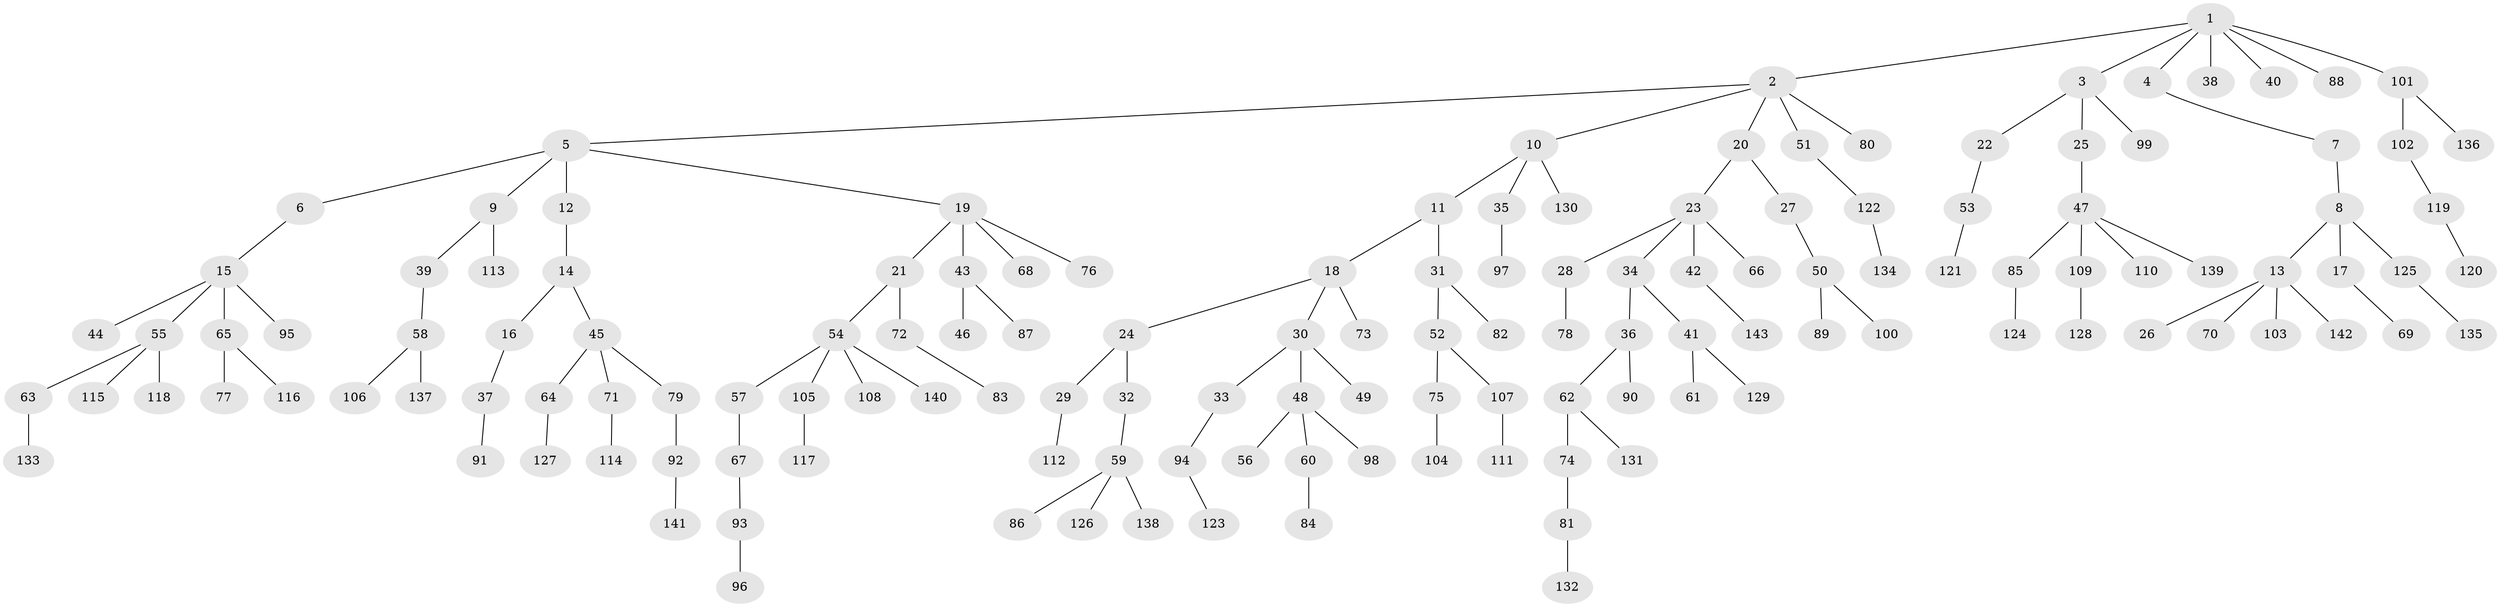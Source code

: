 // coarse degree distribution, {6: 0.030303030303030304, 5: 0.050505050505050504, 4: 0.09090909090909091, 2: 0.15151515151515152, 3: 0.10101010101010101, 1: 0.5757575757575758}
// Generated by graph-tools (version 1.1) at 2025/52/02/27/25 19:52:10]
// undirected, 143 vertices, 142 edges
graph export_dot {
graph [start="1"]
  node [color=gray90,style=filled];
  1;
  2;
  3;
  4;
  5;
  6;
  7;
  8;
  9;
  10;
  11;
  12;
  13;
  14;
  15;
  16;
  17;
  18;
  19;
  20;
  21;
  22;
  23;
  24;
  25;
  26;
  27;
  28;
  29;
  30;
  31;
  32;
  33;
  34;
  35;
  36;
  37;
  38;
  39;
  40;
  41;
  42;
  43;
  44;
  45;
  46;
  47;
  48;
  49;
  50;
  51;
  52;
  53;
  54;
  55;
  56;
  57;
  58;
  59;
  60;
  61;
  62;
  63;
  64;
  65;
  66;
  67;
  68;
  69;
  70;
  71;
  72;
  73;
  74;
  75;
  76;
  77;
  78;
  79;
  80;
  81;
  82;
  83;
  84;
  85;
  86;
  87;
  88;
  89;
  90;
  91;
  92;
  93;
  94;
  95;
  96;
  97;
  98;
  99;
  100;
  101;
  102;
  103;
  104;
  105;
  106;
  107;
  108;
  109;
  110;
  111;
  112;
  113;
  114;
  115;
  116;
  117;
  118;
  119;
  120;
  121;
  122;
  123;
  124;
  125;
  126;
  127;
  128;
  129;
  130;
  131;
  132;
  133;
  134;
  135;
  136;
  137;
  138;
  139;
  140;
  141;
  142;
  143;
  1 -- 2;
  1 -- 3;
  1 -- 4;
  1 -- 38;
  1 -- 40;
  1 -- 88;
  1 -- 101;
  2 -- 5;
  2 -- 10;
  2 -- 20;
  2 -- 51;
  2 -- 80;
  3 -- 22;
  3 -- 25;
  3 -- 99;
  4 -- 7;
  5 -- 6;
  5 -- 9;
  5 -- 12;
  5 -- 19;
  6 -- 15;
  7 -- 8;
  8 -- 13;
  8 -- 17;
  8 -- 125;
  9 -- 39;
  9 -- 113;
  10 -- 11;
  10 -- 35;
  10 -- 130;
  11 -- 18;
  11 -- 31;
  12 -- 14;
  13 -- 26;
  13 -- 70;
  13 -- 103;
  13 -- 142;
  14 -- 16;
  14 -- 45;
  15 -- 44;
  15 -- 55;
  15 -- 65;
  15 -- 95;
  16 -- 37;
  17 -- 69;
  18 -- 24;
  18 -- 30;
  18 -- 73;
  19 -- 21;
  19 -- 43;
  19 -- 68;
  19 -- 76;
  20 -- 23;
  20 -- 27;
  21 -- 54;
  21 -- 72;
  22 -- 53;
  23 -- 28;
  23 -- 34;
  23 -- 42;
  23 -- 66;
  24 -- 29;
  24 -- 32;
  25 -- 47;
  27 -- 50;
  28 -- 78;
  29 -- 112;
  30 -- 33;
  30 -- 48;
  30 -- 49;
  31 -- 52;
  31 -- 82;
  32 -- 59;
  33 -- 94;
  34 -- 36;
  34 -- 41;
  35 -- 97;
  36 -- 62;
  36 -- 90;
  37 -- 91;
  39 -- 58;
  41 -- 61;
  41 -- 129;
  42 -- 143;
  43 -- 46;
  43 -- 87;
  45 -- 64;
  45 -- 71;
  45 -- 79;
  47 -- 85;
  47 -- 109;
  47 -- 110;
  47 -- 139;
  48 -- 56;
  48 -- 60;
  48 -- 98;
  50 -- 89;
  50 -- 100;
  51 -- 122;
  52 -- 75;
  52 -- 107;
  53 -- 121;
  54 -- 57;
  54 -- 105;
  54 -- 108;
  54 -- 140;
  55 -- 63;
  55 -- 115;
  55 -- 118;
  57 -- 67;
  58 -- 106;
  58 -- 137;
  59 -- 86;
  59 -- 126;
  59 -- 138;
  60 -- 84;
  62 -- 74;
  62 -- 131;
  63 -- 133;
  64 -- 127;
  65 -- 77;
  65 -- 116;
  67 -- 93;
  71 -- 114;
  72 -- 83;
  74 -- 81;
  75 -- 104;
  79 -- 92;
  81 -- 132;
  85 -- 124;
  92 -- 141;
  93 -- 96;
  94 -- 123;
  101 -- 102;
  101 -- 136;
  102 -- 119;
  105 -- 117;
  107 -- 111;
  109 -- 128;
  119 -- 120;
  122 -- 134;
  125 -- 135;
}
